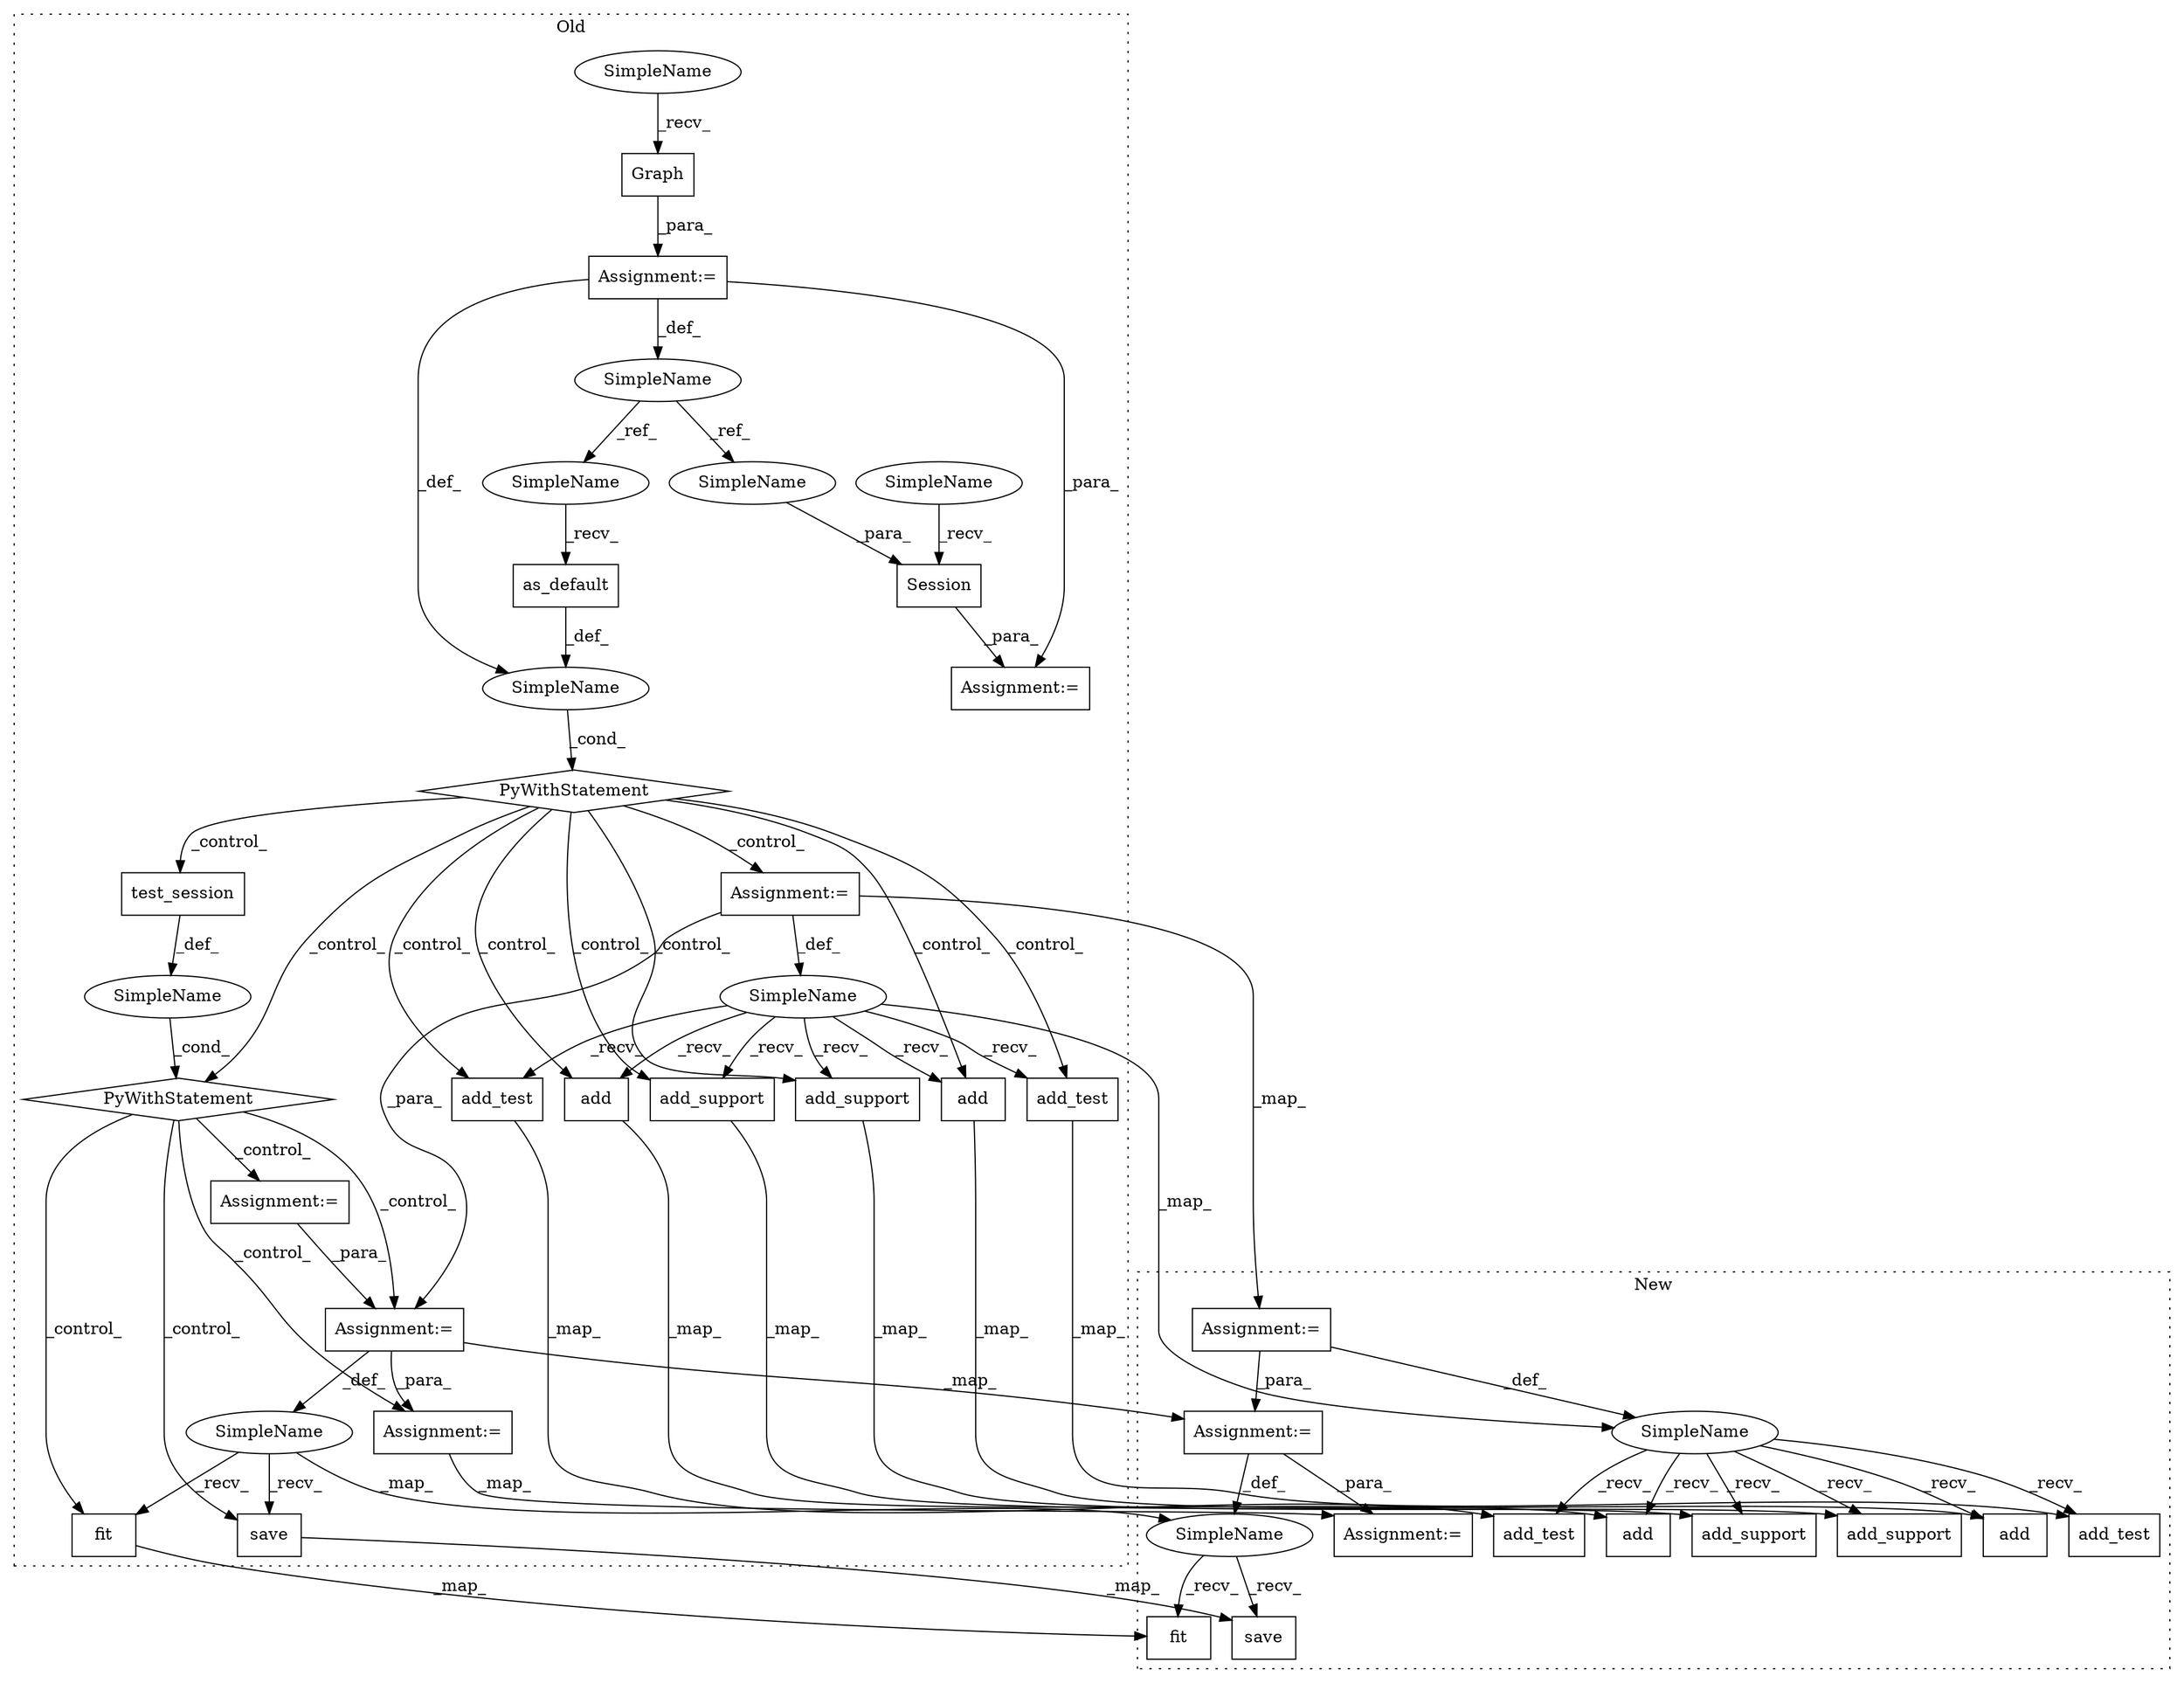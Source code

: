 digraph G {
subgraph cluster0 {
1 [label="add_test" a="32" s="24323,24372" l="9,1" shape="box"];
3 [label="Assignment:=" a="7" s="24002" l="1" shape="box"];
6 [label="add" a="32" s="24067,24103" l="4,1" shape="box"];
7 [label="add_support" a="32" s="24395,24450" l="12,1" shape="box"];
9 [label="SimpleName" a="42" s="23989" l="13" shape="ellipse"];
12 [label="add_support" a="32" s="24198,24250" l="12,1" shape="box"];
13 [label="add" a="32" s="24273,24300" l="4,1" shape="box"];
16 [label="add_test" a="32" s="24126,24175" l="9,1" shape="box"];
17 [label="as_default" a="32" s="23967" l="12" shape="box"];
18 [label="test_session" a="32" s="24474" l="14" shape="box"];
19 [label="Graph" a="32" s="23400" l="7" shape="box"];
20 [label="fit" a="32" s="24639,24677" l="4,1" shape="box"];
22 [label="SimpleName" a="42" s="" l="" shape="ellipse"];
23 [label="PyWithStatement" a="104" s="24459,24488" l="10,2" shape="diamond"];
24 [label="save" a="32" s="24694" l="6" shape="box"];
27 [label="SimpleName" a="42" s="24518" l="5" shape="ellipse"];
28 [label="PyWithStatement" a="104" s="23955,23979" l="10,2" shape="diamond"];
29 [label="SimpleName" a="42" s="" l="" shape="ellipse"];
30 [label="SimpleName" a="42" s="23387" l="1" shape="ellipse"];
31 [label="Session" a="32" s="23429,23438" l="8,1" shape="box"];
32 [label="Assignment:=" a="7" s="24504" l="4" shape="box"];
33 [label="Assignment:=" a="7" s="23388" l="1" shape="box"];
34 [label="Assignment:=" a="7" s="23417" l="1" shape="box"];
35 [label="Assignment:=" a="7" s="24739" l="2" shape="box"];
37 [label="Assignment:=" a="7" s="24523" l="1" shape="box"];
39 [label="SimpleName" a="42" s="23437" l="1" shape="ellipse"];
40 [label="SimpleName" a="42" s="23965" l="1" shape="ellipse"];
41 [label="SimpleName" a="42" s="23418" l="10" shape="ellipse"];
42 [label="SimpleName" a="42" s="23389" l="10" shape="ellipse"];
label = "Old";
style="dotted";
}
subgraph cluster1 {
2 [label="add_test" a="32" s="23943,23992" l="9,1" shape="box"];
4 [label="Assignment:=" a="7" s="23625" l="1" shape="box"];
5 [label="add" a="32" s="23688,23731" l="4,1" shape="box"];
8 [label="add_support" a="32" s="24013,24068" l="12,1" shape="box"];
10 [label="SimpleName" a="42" s="23612" l="13" shape="ellipse"];
11 [label="add_support" a="32" s="23822,23874" l="12,1" shape="box"];
14 [label="add" a="32" s="23895,23922" l="4,1" shape="box"];
15 [label="add_test" a="32" s="23752,23801" l="9,1" shape="box"];
21 [label="fit" a="32" s="24187,24225" l="4,1" shape="box"];
25 [label="save" a="32" s="24238" l="6" shape="box"];
26 [label="SimpleName" a="42" s="24075" l="5" shape="ellipse"];
36 [label="Assignment:=" a="7" s="24275" l="2" shape="box"];
38 [label="Assignment:=" a="7" s="24080" l="1" shape="box"];
label = "New";
style="dotted";
}
1 -> 2 [label="_map_"];
3 -> 4 [label="_map_"];
3 -> 9 [label="_def_"];
3 -> 37 [label="_para_"];
4 -> 38 [label="_para_"];
4 -> 10 [label="_def_"];
6 -> 5 [label="_map_"];
7 -> 8 [label="_map_"];
9 -> 12 [label="_recv_"];
9 -> 10 [label="_map_"];
9 -> 13 [label="_recv_"];
9 -> 16 [label="_recv_"];
9 -> 6 [label="_recv_"];
9 -> 1 [label="_recv_"];
9 -> 7 [label="_recv_"];
10 -> 14 [label="_recv_"];
10 -> 15 [label="_recv_"];
10 -> 11 [label="_recv_"];
10 -> 8 [label="_recv_"];
10 -> 2 [label="_recv_"];
10 -> 5 [label="_recv_"];
12 -> 11 [label="_map_"];
13 -> 14 [label="_map_"];
16 -> 15 [label="_map_"];
17 -> 29 [label="_def_"];
18 -> 22 [label="_def_"];
19 -> 33 [label="_para_"];
20 -> 21 [label="_map_"];
22 -> 23 [label="_cond_"];
23 -> 24 [label="_control_"];
23 -> 32 [label="_control_"];
23 -> 35 [label="_control_"];
23 -> 20 [label="_control_"];
23 -> 37 [label="_control_"];
24 -> 25 [label="_map_"];
26 -> 25 [label="_recv_"];
26 -> 21 [label="_recv_"];
27 -> 24 [label="_recv_"];
27 -> 20 [label="_recv_"];
27 -> 26 [label="_map_"];
28 -> 6 [label="_control_"];
28 -> 1 [label="_control_"];
28 -> 18 [label="_control_"];
28 -> 16 [label="_control_"];
28 -> 12 [label="_control_"];
28 -> 13 [label="_control_"];
28 -> 7 [label="_control_"];
28 -> 23 [label="_control_"];
28 -> 3 [label="_control_"];
29 -> 28 [label="_cond_"];
30 -> 39 [label="_ref_"];
30 -> 40 [label="_ref_"];
31 -> 34 [label="_para_"];
32 -> 37 [label="_para_"];
33 -> 29 [label="_def_"];
33 -> 30 [label="_def_"];
33 -> 34 [label="_para_"];
35 -> 36 [label="_map_"];
37 -> 27 [label="_def_"];
37 -> 38 [label="_map_"];
37 -> 35 [label="_para_"];
38 -> 36 [label="_para_"];
38 -> 26 [label="_def_"];
39 -> 31 [label="_para_"];
40 -> 17 [label="_recv_"];
41 -> 31 [label="_recv_"];
42 -> 19 [label="_recv_"];
}